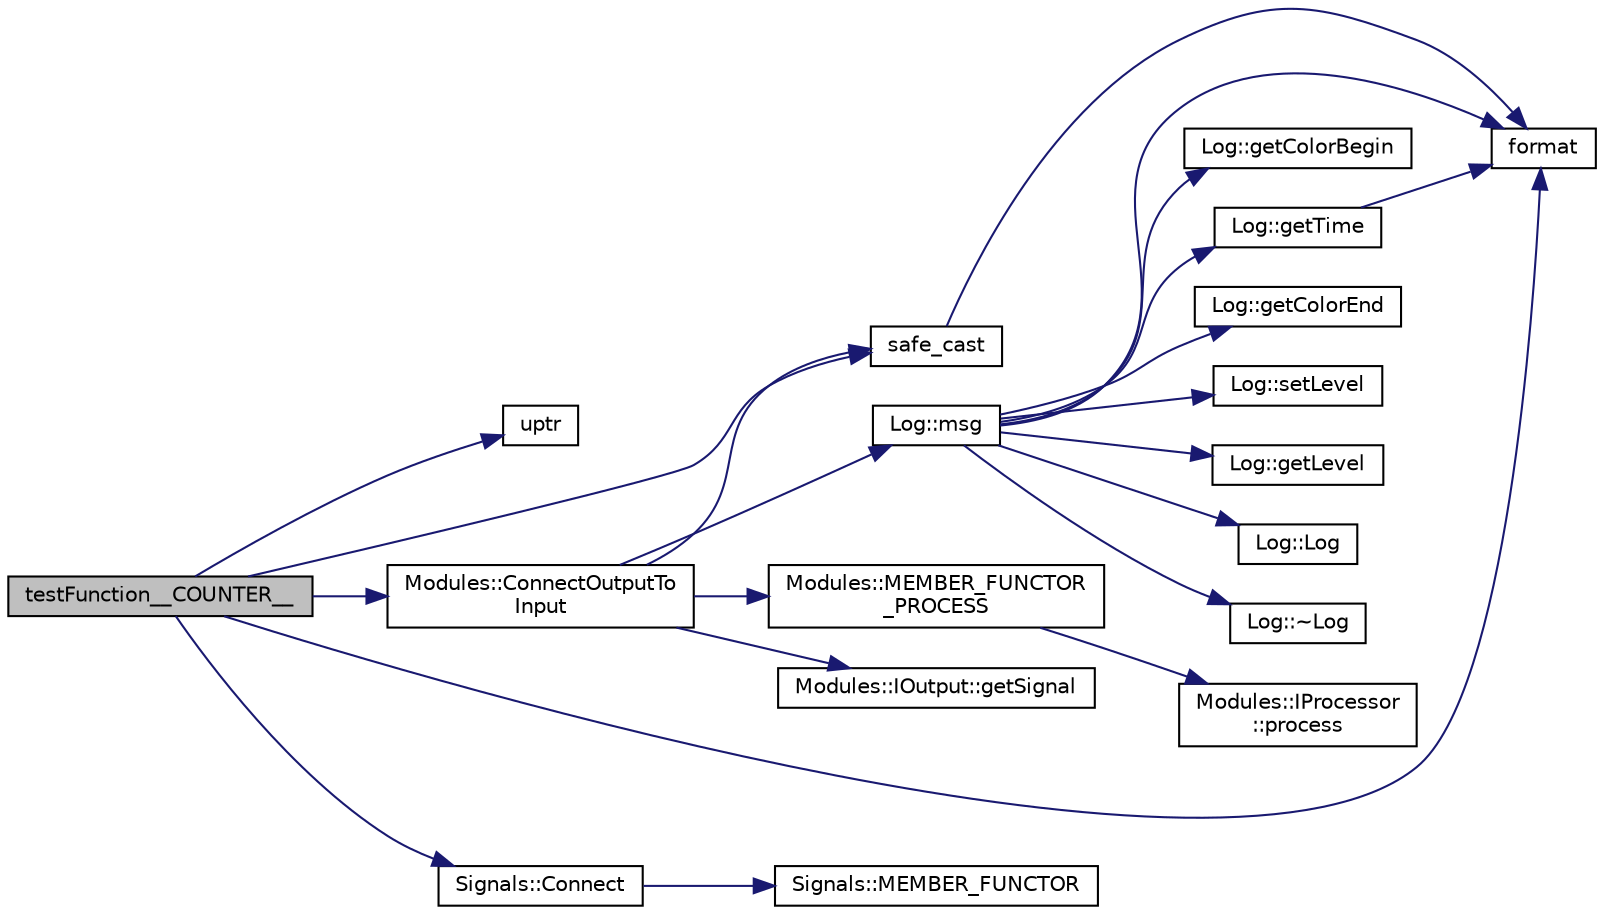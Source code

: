 digraph "testFunction__COUNTER__"
{
 // INTERACTIVE_SVG=YES
  edge [fontname="Helvetica",fontsize="10",labelfontname="Helvetica",labelfontsize="10"];
  node [fontname="Helvetica",fontsize="10",shape=record];
  rankdir="LR";
  Node1 [label="testFunction__COUNTER__",height=0.2,width=0.4,color="black", fillcolor="grey75", style="filled", fontcolor="black"];
  Node1 -> Node2 [color="midnightblue",fontsize="10",style="solid",fontname="Helvetica"];
  Node2 [label="uptr",height=0.2,width=0.4,color="black", fillcolor="white", style="filled",URL="$tools_8hpp.html#a61a0866ea29f447bc7a060aa5e6f1622"];
  Node1 -> Node3 [color="midnightblue",fontsize="10",style="solid",fontname="Helvetica"];
  Node3 [label="Modules::ConnectOutputTo\lInput",height=0.2,width=0.4,color="black", fillcolor="white", style="filled",URL="$namespace_modules.html#a38f082291cf893c9d56cf7402544632c"];
  Node3 -> Node4 [color="midnightblue",fontsize="10",style="solid",fontname="Helvetica"];
  Node4 [label="safe_cast",height=0.2,width=0.4,color="black", fillcolor="white", style="filled",URL="$tools_8hpp.html#ad0cd9d62cdc4d8ad0ad279bc6b8d5dc2"];
  Node4 -> Node5 [color="midnightblue",fontsize="10",style="solid",fontname="Helvetica"];
  Node5 [label="format",height=0.2,width=0.4,color="black", fillcolor="white", style="filled",URL="$format_8hpp.html#a3aca22086b5c6398b980286ac7dd89ad"];
  Node3 -> Node6 [color="midnightblue",fontsize="10",style="solid",fontname="Helvetica"];
  Node6 [label="Log::msg",height=0.2,width=0.4,color="black", fillcolor="white", style="filled",URL="$class_log.html#a84056ae8f88a105f7b5fa3770f2f15d8"];
  Node6 -> Node7 [color="midnightblue",fontsize="10",style="solid",fontname="Helvetica"];
  Node7 [label="Log::getColorBegin",height=0.2,width=0.4,color="black", fillcolor="white", style="filled",URL="$class_log.html#a00080fae9f969e7c3eff2f40c7211cb3"];
  Node6 -> Node8 [color="midnightblue",fontsize="10",style="solid",fontname="Helvetica"];
  Node8 [label="Log::getTime",height=0.2,width=0.4,color="black", fillcolor="white", style="filled",URL="$class_log.html#a1e8efa09c5b342ba1f9ba6d13811fa14"];
  Node8 -> Node5 [color="midnightblue",fontsize="10",style="solid",fontname="Helvetica"];
  Node6 -> Node5 [color="midnightblue",fontsize="10",style="solid",fontname="Helvetica"];
  Node6 -> Node9 [color="midnightblue",fontsize="10",style="solid",fontname="Helvetica"];
  Node9 [label="Log::getColorEnd",height=0.2,width=0.4,color="black", fillcolor="white", style="filled",URL="$class_log.html#a1a3e0507d4f5f0486dc7fa8d98954941"];
  Node6 -> Node10 [color="midnightblue",fontsize="10",style="solid",fontname="Helvetica"];
  Node10 [label="Log::setLevel",height=0.2,width=0.4,color="black", fillcolor="white", style="filled",URL="$class_log.html#a64a94fff24e5ed45a1d627d3709b6e52"];
  Node6 -> Node11 [color="midnightblue",fontsize="10",style="solid",fontname="Helvetica"];
  Node11 [label="Log::getLevel",height=0.2,width=0.4,color="black", fillcolor="white", style="filled",URL="$class_log.html#a8def54b27ed38887e1fd074c2ea18a82"];
  Node6 -> Node12 [color="midnightblue",fontsize="10",style="solid",fontname="Helvetica"];
  Node12 [label="Log::Log",height=0.2,width=0.4,color="black", fillcolor="white", style="filled",URL="$class_log.html#af6071a60aa52b6c1b511f99b4bc1b8fe"];
  Node6 -> Node13 [color="midnightblue",fontsize="10",style="solid",fontname="Helvetica"];
  Node13 [label="Log::~Log",height=0.2,width=0.4,color="black", fillcolor="white", style="filled",URL="$class_log.html#a0fbfda88fbee5027c89f6eb121059360"];
  Node3 -> Node14 [color="midnightblue",fontsize="10",style="solid",fontname="Helvetica"];
  Node14 [label="Modules::MEMBER_FUNCTOR\l_PROCESS",height=0.2,width=0.4,color="black", fillcolor="white", style="filled",URL="$namespace_modules.html#a1ef987b5b36ede32e890a38462b928c0"];
  Node14 -> Node15 [color="midnightblue",fontsize="10",style="solid",fontname="Helvetica"];
  Node15 [label="Modules::IProcessor\l::process",height=0.2,width=0.4,color="black", fillcolor="white", style="filled",URL="$struct_modules_1_1_i_processor.html#a82804b24509c58c050ea95cfbe8de3c7"];
  Node3 -> Node16 [color="midnightblue",fontsize="10",style="solid",fontname="Helvetica"];
  Node16 [label="Modules::IOutput::getSignal",height=0.2,width=0.4,color="black", fillcolor="white", style="filled",URL="$struct_modules_1_1_i_output.html#adbe2e1e43e0fa08e13b4878cf646a8b3"];
  Node1 -> Node4 [color="midnightblue",fontsize="10",style="solid",fontname="Helvetica"];
  Node1 -> Node5 [color="midnightblue",fontsize="10",style="solid",fontname="Helvetica"];
  Node1 -> Node17 [color="midnightblue",fontsize="10",style="solid",fontname="Helvetica"];
  Node17 [label="Signals::Connect",height=0.2,width=0.4,color="black", fillcolor="white", style="filled",URL="$namespace_signals.html#a710263b1ead0026c0dec0d488c550cb1"];
  Node17 -> Node18 [color="midnightblue",fontsize="10",style="solid",fontname="Helvetica"];
  Node18 [label="Signals::MEMBER_FUNCTOR",height=0.2,width=0.4,color="black", fillcolor="white", style="filled",URL="$namespace_signals.html#af5ddef2491bf030b5a9e8ce4cd922132"];
}
